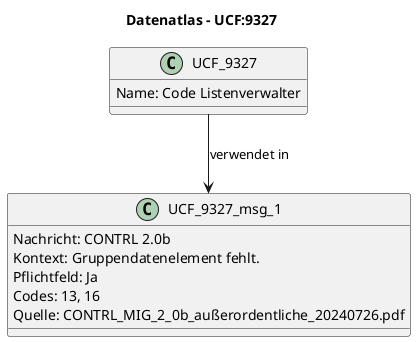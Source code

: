 @startuml
title Datenatlas – UCF:9327
class UCF_9327 {
  Name: Code Listenverwalter
}
class UCF_9327_msg_1 {
  Nachricht: CONTRL 2.0b
  Kontext: Gruppendatenelement fehlt.
  Pflichtfeld: Ja
  Codes: 13, 16
  Quelle: CONTRL_MIG_2_0b_außerordentliche_20240726.pdf
}
UCF_9327 --> UCF_9327_msg_1 : verwendet in
@enduml
